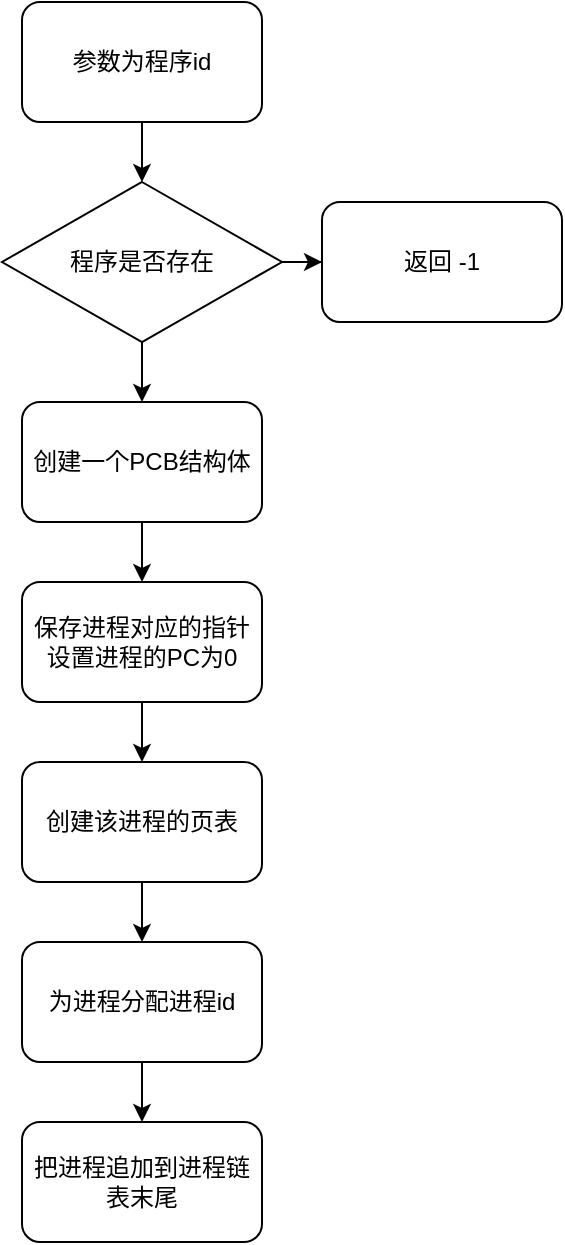 <mxfile version="14.5.1" type="device"><diagram id="uOQsk8cxWuSpwVd1c0rM" name="第 1 页"><mxGraphModel dx="1278" dy="607" grid="1" gridSize="10" guides="1" tooltips="1" connect="1" arrows="1" fold="1" page="1" pageScale="1" pageWidth="850" pageHeight="1100" math="0" shadow="0"><root><mxCell id="0"/><mxCell id="1" parent="0"/><mxCell id="Jfc5iFVBiLdL1yhtpbaU-11" value="" style="edgeStyle=orthogonalEdgeStyle;rounded=0;orthogonalLoop=1;jettySize=auto;html=1;" edge="1" parent="1" source="Jfc5iFVBiLdL1yhtpbaU-1" target="Jfc5iFVBiLdL1yhtpbaU-3"><mxGeometry relative="1" as="geometry"/></mxCell><mxCell id="Jfc5iFVBiLdL1yhtpbaU-1" value="参数为程序id" style="rounded=1;whiteSpace=wrap;html=1;" vertex="1" parent="1"><mxGeometry x="320" y="50" width="120" height="60" as="geometry"/></mxCell><mxCell id="Jfc5iFVBiLdL1yhtpbaU-10" value="" style="edgeStyle=orthogonalEdgeStyle;rounded=0;orthogonalLoop=1;jettySize=auto;html=1;" edge="1" parent="1" source="Jfc5iFVBiLdL1yhtpbaU-3" target="Jfc5iFVBiLdL1yhtpbaU-4"><mxGeometry relative="1" as="geometry"/></mxCell><mxCell id="Jfc5iFVBiLdL1yhtpbaU-12" value="" style="edgeStyle=orthogonalEdgeStyle;rounded=0;orthogonalLoop=1;jettySize=auto;html=1;" edge="1" parent="1" source="Jfc5iFVBiLdL1yhtpbaU-3" target="Jfc5iFVBiLdL1yhtpbaU-5"><mxGeometry relative="1" as="geometry"/></mxCell><mxCell id="Jfc5iFVBiLdL1yhtpbaU-3" value="程序是否存在" style="rhombus;whiteSpace=wrap;html=1;" vertex="1" parent="1"><mxGeometry x="310" y="140" width="140" height="80" as="geometry"/></mxCell><mxCell id="Jfc5iFVBiLdL1yhtpbaU-4" value="返回 -1" style="rounded=1;whiteSpace=wrap;html=1;" vertex="1" parent="1"><mxGeometry x="470" y="150" width="120" height="60" as="geometry"/></mxCell><mxCell id="Jfc5iFVBiLdL1yhtpbaU-13" value="" style="edgeStyle=orthogonalEdgeStyle;rounded=0;orthogonalLoop=1;jettySize=auto;html=1;" edge="1" parent="1" source="Jfc5iFVBiLdL1yhtpbaU-5" target="Jfc5iFVBiLdL1yhtpbaU-6"><mxGeometry relative="1" as="geometry"/></mxCell><mxCell id="Jfc5iFVBiLdL1yhtpbaU-5" value="创建一个PCB结构体" style="rounded=1;whiteSpace=wrap;html=1;" vertex="1" parent="1"><mxGeometry x="320" y="250" width="120" height="60" as="geometry"/></mxCell><mxCell id="Jfc5iFVBiLdL1yhtpbaU-14" value="" style="edgeStyle=orthogonalEdgeStyle;rounded=0;orthogonalLoop=1;jettySize=auto;html=1;" edge="1" parent="1" source="Jfc5iFVBiLdL1yhtpbaU-6" target="Jfc5iFVBiLdL1yhtpbaU-8"><mxGeometry relative="1" as="geometry"/></mxCell><mxCell id="Jfc5iFVBiLdL1yhtpbaU-6" value="保存进程对应的指针&lt;br&gt;设置进程的PC为0" style="rounded=1;whiteSpace=wrap;html=1;" vertex="1" parent="1"><mxGeometry x="320" y="340" width="120" height="60" as="geometry"/></mxCell><mxCell id="Jfc5iFVBiLdL1yhtpbaU-16" value="" style="edgeStyle=orthogonalEdgeStyle;rounded=0;orthogonalLoop=1;jettySize=auto;html=1;" edge="1" parent="1" source="Jfc5iFVBiLdL1yhtpbaU-7" target="Jfc5iFVBiLdL1yhtpbaU-9"><mxGeometry relative="1" as="geometry"/></mxCell><mxCell id="Jfc5iFVBiLdL1yhtpbaU-7" value="为进程分配进程id" style="rounded=1;whiteSpace=wrap;html=1;" vertex="1" parent="1"><mxGeometry x="320" y="520" width="120" height="60" as="geometry"/></mxCell><mxCell id="Jfc5iFVBiLdL1yhtpbaU-15" value="" style="edgeStyle=orthogonalEdgeStyle;rounded=0;orthogonalLoop=1;jettySize=auto;html=1;" edge="1" parent="1" source="Jfc5iFVBiLdL1yhtpbaU-8" target="Jfc5iFVBiLdL1yhtpbaU-7"><mxGeometry relative="1" as="geometry"/></mxCell><mxCell id="Jfc5iFVBiLdL1yhtpbaU-8" value="创建该进程的页表" style="rounded=1;whiteSpace=wrap;html=1;" vertex="1" parent="1"><mxGeometry x="320" y="430" width="120" height="60" as="geometry"/></mxCell><mxCell id="Jfc5iFVBiLdL1yhtpbaU-9" value="把进程追加到进程链表末尾" style="rounded=1;whiteSpace=wrap;html=1;" vertex="1" parent="1"><mxGeometry x="320" y="610" width="120" height="60" as="geometry"/></mxCell></root></mxGraphModel></diagram></mxfile>